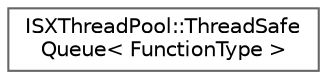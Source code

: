 digraph "Graphical Class Hierarchy"
{
 // LATEX_PDF_SIZE
  bgcolor="transparent";
  edge [fontname=Helvetica,fontsize=10,labelfontname=Helvetica,labelfontsize=10];
  node [fontname=Helvetica,fontsize=10,shape=box,height=0.2,width=0.4];
  rankdir="LR";
  Node0 [id="Node000000",label="ISXThreadPool::ThreadSafe\lQueue\< FunctionType \>",height=0.2,width=0.4,color="grey40", fillcolor="white", style="filled",URL="$classISXThreadPool_1_1ThreadSafeQueue.html",tooltip=" "];
}
